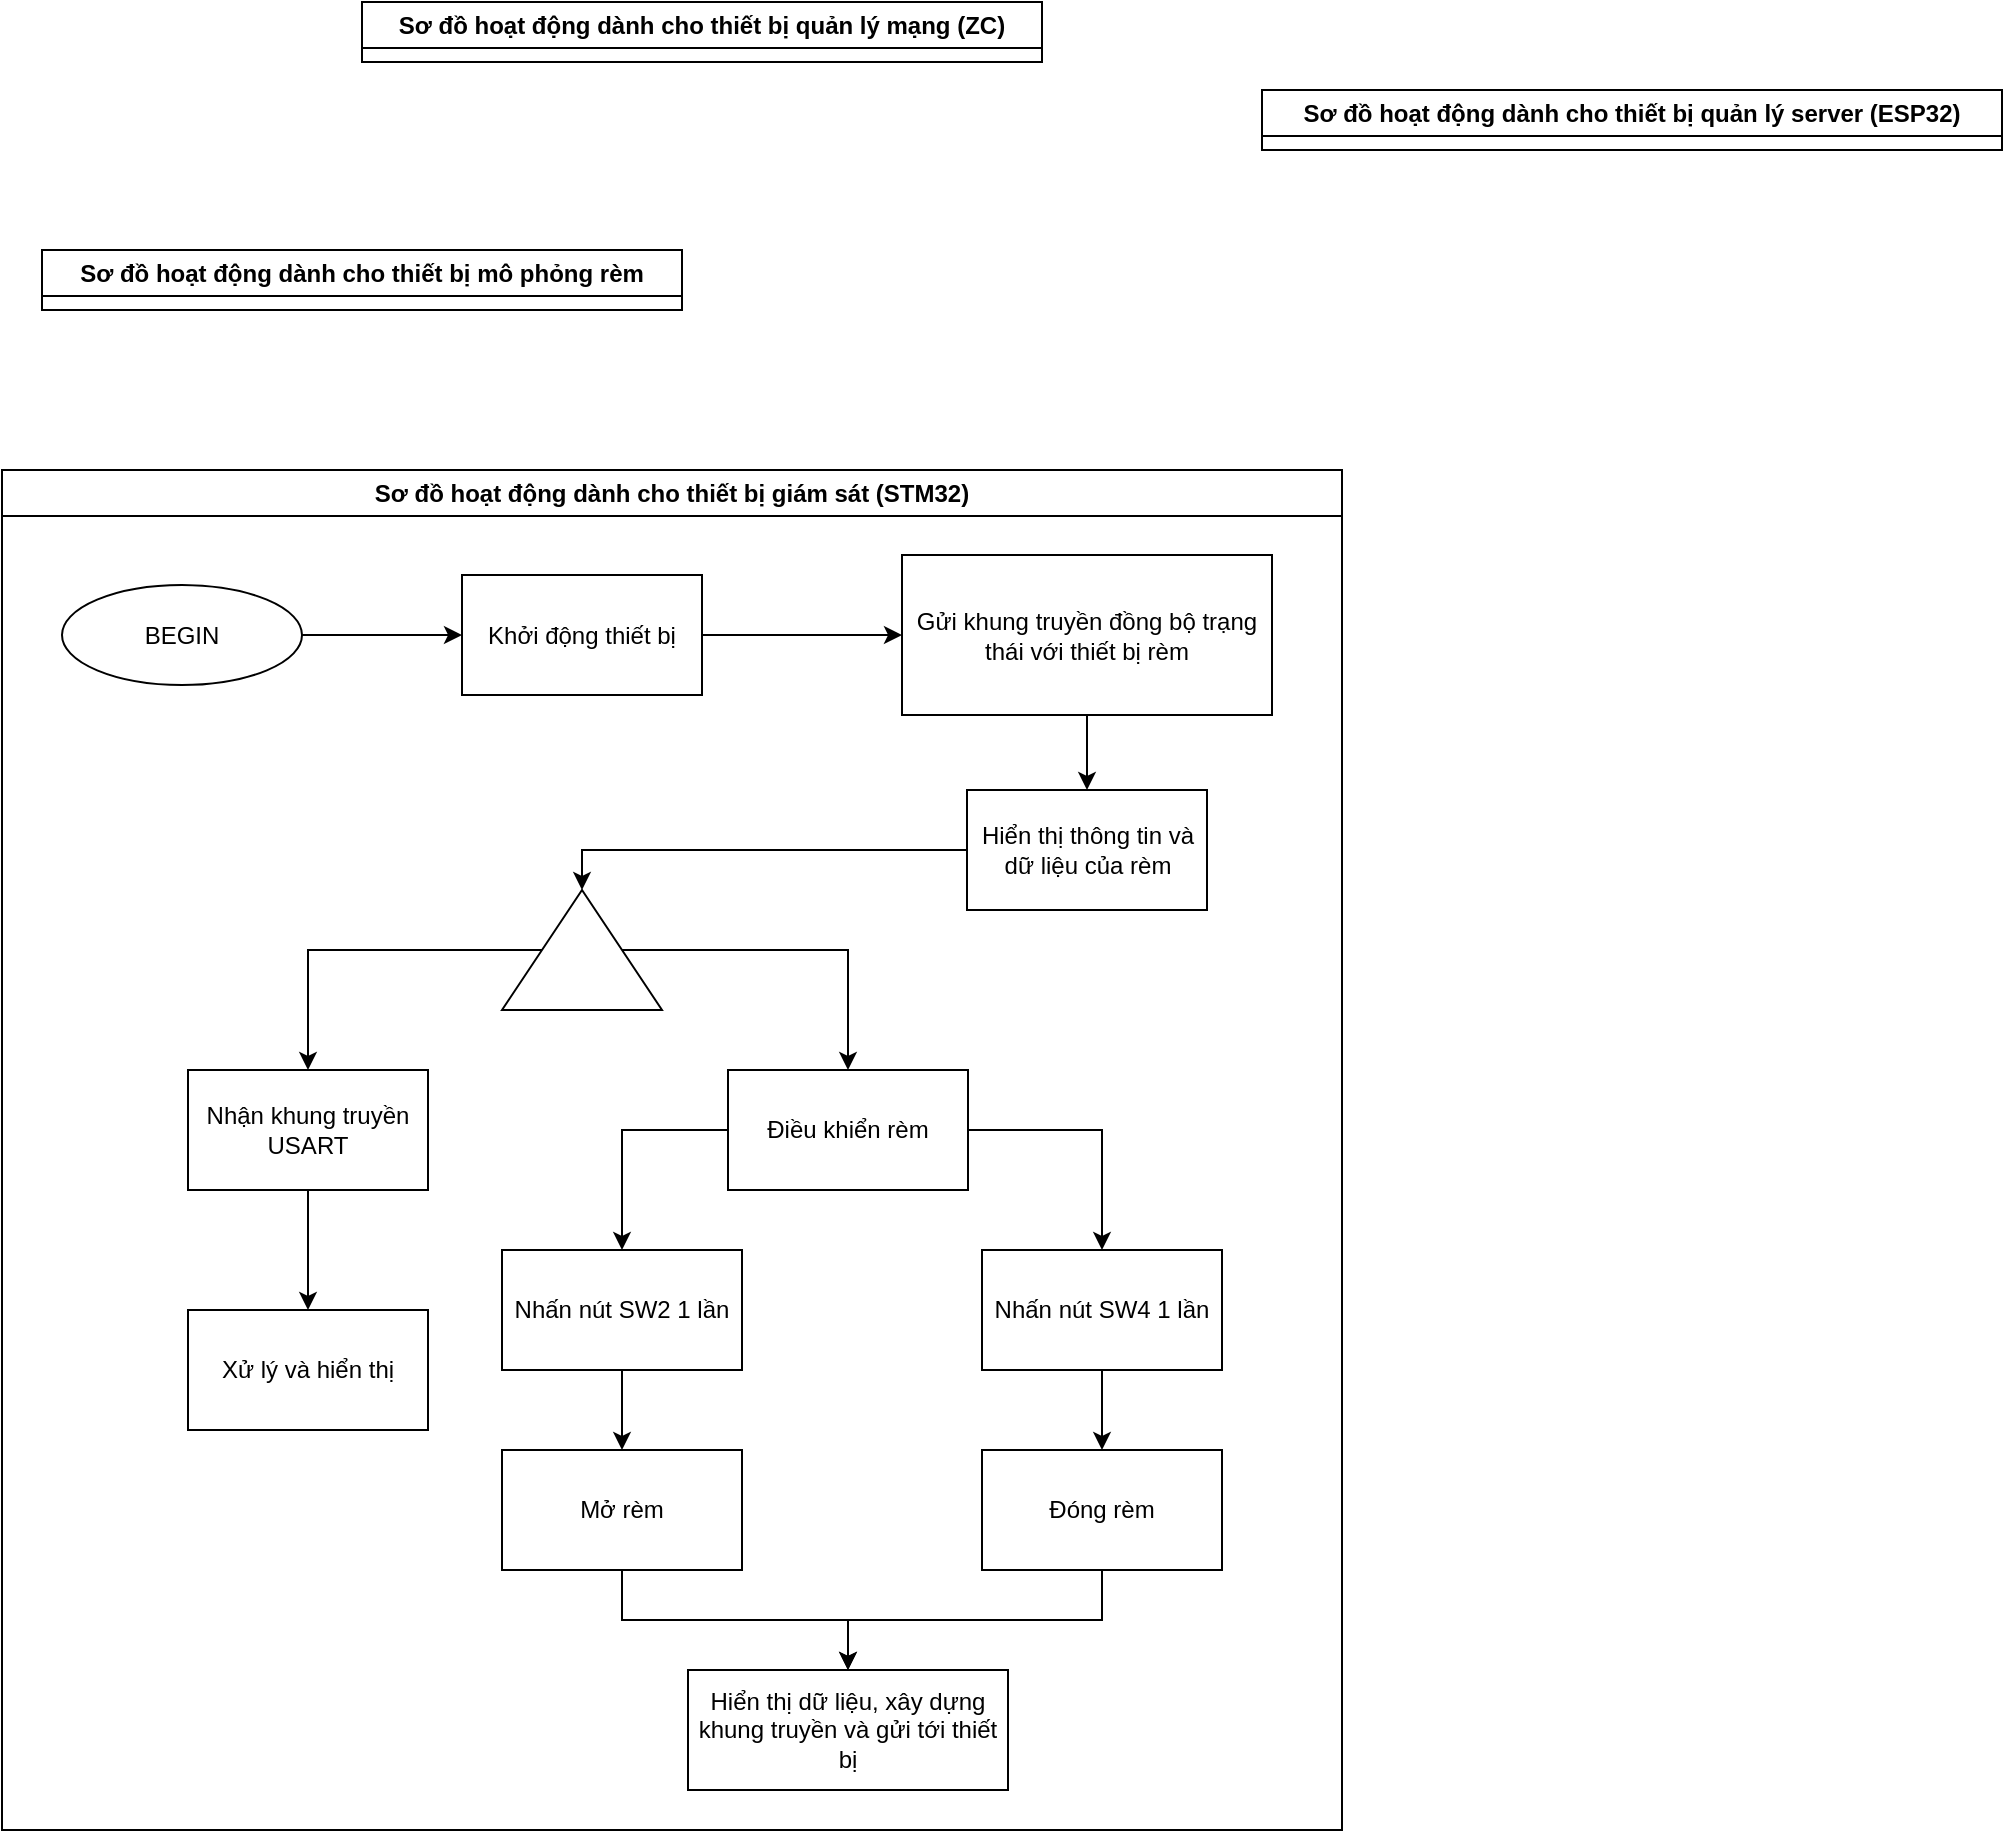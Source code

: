 <mxfile version="22.1.21" type="device">
  <diagram id="C5RBs43oDa-KdzZeNtuy" name="Page-1">
    <mxGraphModel dx="1877" dy="1798" grid="1" gridSize="10" guides="1" tooltips="1" connect="1" arrows="1" fold="1" page="1" pageScale="1" pageWidth="827" pageHeight="1169" math="0" shadow="0">
      <root>
        <mxCell id="WIyWlLk6GJQsqaUBKTNV-0" />
        <mxCell id="WIyWlLk6GJQsqaUBKTNV-1" parent="WIyWlLk6GJQsqaUBKTNV-0" />
        <mxCell id="BOIoq3lPkr0RRanD9S65-2" value="Sơ đồ hoạt động dành cho thiết bị mô phỏng rèm" style="swimlane;whiteSpace=wrap;html=1;" parent="WIyWlLk6GJQsqaUBKTNV-1" vertex="1" collapsed="1">
          <mxGeometry x="-740" y="-460" width="320" height="30" as="geometry">
            <mxRectangle x="-550" y="-220" width="720" height="550" as="alternateBounds" />
          </mxGeometry>
        </mxCell>
        <mxCell id="BOIoq3lPkr0RRanD9S65-19" style="edgeStyle=orthogonalEdgeStyle;rounded=0;orthogonalLoop=1;jettySize=auto;html=1;exitX=0.5;exitY=1;exitDx=0;exitDy=0;entryX=0.5;entryY=0;entryDx=0;entryDy=0;" parent="BOIoq3lPkr0RRanD9S65-2" source="BOIoq3lPkr0RRanD9S65-0" target="BOIoq3lPkr0RRanD9S65-17" edge="1">
          <mxGeometry relative="1" as="geometry" />
        </mxCell>
        <mxCell id="BOIoq3lPkr0RRanD9S65-0" value="BEGIN" style="ellipse;whiteSpace=wrap;html=1;" parent="BOIoq3lPkr0RRanD9S65-2" vertex="1">
          <mxGeometry x="270" y="50" width="117" height="55" as="geometry" />
        </mxCell>
        <mxCell id="BOIoq3lPkr0RRanD9S65-7" style="edgeStyle=orthogonalEdgeStyle;rounded=0;orthogonalLoop=1;jettySize=auto;html=1;exitX=0;exitY=0.5;exitDx=0;exitDy=0;entryX=1;entryY=0.5;entryDx=0;entryDy=0;" parent="BOIoq3lPkr0RRanD9S65-2" source="BOIoq3lPkr0RRanD9S65-3" target="BOIoq3lPkr0RRanD9S65-5" edge="1">
          <mxGeometry relative="1" as="geometry" />
        </mxCell>
        <mxCell id="BOIoq3lPkr0RRanD9S65-8" style="edgeStyle=orthogonalEdgeStyle;rounded=0;orthogonalLoop=1;jettySize=auto;html=1;exitX=1;exitY=0.5;exitDx=0;exitDy=0;entryX=0;entryY=0.5;entryDx=0;entryDy=0;" parent="BOIoq3lPkr0RRanD9S65-2" source="BOIoq3lPkr0RRanD9S65-3" target="BOIoq3lPkr0RRanD9S65-6" edge="1">
          <mxGeometry relative="1" as="geometry" />
        </mxCell>
        <mxCell id="BOIoq3lPkr0RRanD9S65-13" style="edgeStyle=orthogonalEdgeStyle;rounded=0;orthogonalLoop=1;jettySize=auto;html=1;exitX=0.5;exitY=1;exitDx=0;exitDy=0;entryX=0.5;entryY=0;entryDx=0;entryDy=0;" parent="BOIoq3lPkr0RRanD9S65-2" source="BOIoq3lPkr0RRanD9S65-3" target="BOIoq3lPkr0RRanD9S65-9" edge="1">
          <mxGeometry relative="1" as="geometry" />
        </mxCell>
        <mxCell id="BOIoq3lPkr0RRanD9S65-14" style="edgeStyle=orthogonalEdgeStyle;rounded=0;orthogonalLoop=1;jettySize=auto;html=1;exitX=0.5;exitY=1;exitDx=0;exitDy=0;entryX=0.5;entryY=0;entryDx=0;entryDy=0;" parent="BOIoq3lPkr0RRanD9S65-2" source="BOIoq3lPkr0RRanD9S65-3" target="BOIoq3lPkr0RRanD9S65-10" edge="1">
          <mxGeometry relative="1" as="geometry" />
        </mxCell>
        <mxCell id="BOIoq3lPkr0RRanD9S65-15" style="edgeStyle=orthogonalEdgeStyle;rounded=0;orthogonalLoop=1;jettySize=auto;html=1;exitX=0.5;exitY=1;exitDx=0;exitDy=0;entryX=0.5;entryY=0;entryDx=0;entryDy=0;" parent="BOIoq3lPkr0RRanD9S65-2" source="BOIoq3lPkr0RRanD9S65-3" target="BOIoq3lPkr0RRanD9S65-11" edge="1">
          <mxGeometry relative="1" as="geometry" />
        </mxCell>
        <mxCell id="BOIoq3lPkr0RRanD9S65-16" style="edgeStyle=orthogonalEdgeStyle;rounded=0;orthogonalLoop=1;jettySize=auto;html=1;exitX=0.5;exitY=1;exitDx=0;exitDy=0;entryX=0.5;entryY=0;entryDx=0;entryDy=0;" parent="BOIoq3lPkr0RRanD9S65-2" source="BOIoq3lPkr0RRanD9S65-3" target="BOIoq3lPkr0RRanD9S65-12" edge="1">
          <mxGeometry relative="1" as="geometry" />
        </mxCell>
        <mxCell id="BOIoq3lPkr0RRanD9S65-3" value="Kiểm tra trạng thái mạng và báo hiệu led" style="rounded=0;whiteSpace=wrap;html=1;" parent="BOIoq3lPkr0RRanD9S65-2" vertex="1">
          <mxGeometry x="267" y="235" width="120" height="60" as="geometry" />
        </mxCell>
        <mxCell id="BOIoq3lPkr0RRanD9S65-5" value="Nháy led đỏ 3 lần nếu chưa có mạng" style="rounded=0;whiteSpace=wrap;html=1;" parent="BOIoq3lPkr0RRanD9S65-2" vertex="1">
          <mxGeometry x="84" y="235" width="120" height="60" as="geometry" />
        </mxCell>
        <mxCell id="BOIoq3lPkr0RRanD9S65-6" value="Nháy led xanh lá 3 lần nếu đã có mạng" style="rounded=0;whiteSpace=wrap;html=1;" parent="BOIoq3lPkr0RRanD9S65-2" vertex="1">
          <mxGeometry x="444" y="235" width="120" height="60" as="geometry" />
        </mxCell>
        <mxCell id="BOIoq3lPkr0RRanD9S65-63" style="edgeStyle=orthogonalEdgeStyle;rounded=0;orthogonalLoop=1;jettySize=auto;html=1;exitX=0.5;exitY=1;exitDx=0;exitDy=0;entryX=0.5;entryY=0;entryDx=0;entryDy=0;" parent="BOIoq3lPkr0RRanD9S65-2" source="BOIoq3lPkr0RRanD9S65-9" target="BOIoq3lPkr0RRanD9S65-51" edge="1">
          <mxGeometry relative="1" as="geometry" />
        </mxCell>
        <mxCell id="BOIoq3lPkr0RRanD9S65-9" value="Tìm mạng" style="rounded=0;whiteSpace=wrap;html=1;" parent="BOIoq3lPkr0RRanD9S65-2" vertex="1">
          <mxGeometry x="20" y="375" width="120" height="60" as="geometry" />
        </mxCell>
        <mxCell id="BOIoq3lPkr0RRanD9S65-50" style="edgeStyle=orthogonalEdgeStyle;rounded=0;orthogonalLoop=1;jettySize=auto;html=1;exitX=0.5;exitY=1;exitDx=0;exitDy=0;entryX=0.5;entryY=0;entryDx=0;entryDy=0;" parent="BOIoq3lPkr0RRanD9S65-2" source="BOIoq3lPkr0RRanD9S65-10" target="BOIoq3lPkr0RRanD9S65-39" edge="1">
          <mxGeometry relative="1" as="geometry" />
        </mxCell>
        <mxCell id="BOIoq3lPkr0RRanD9S65-10" value="Rời mạng và reset thiết bị" style="rounded=0;whiteSpace=wrap;html=1;" parent="BOIoq3lPkr0RRanD9S65-2" vertex="1">
          <mxGeometry x="190" y="375" width="120" height="60" as="geometry" />
        </mxCell>
        <mxCell id="BOIoq3lPkr0RRanD9S65-11" value="Thực thi khi nhận lệnh từ ZC" style="rounded=0;whiteSpace=wrap;html=1;" parent="BOIoq3lPkr0RRanD9S65-2" vertex="1">
          <mxGeometry x="370" y="375" width="120" height="60" as="geometry" />
        </mxCell>
        <mxCell id="BOIoq3lPkr0RRanD9S65-21" style="edgeStyle=orthogonalEdgeStyle;rounded=0;orthogonalLoop=1;jettySize=auto;html=1;exitX=0.5;exitY=1;exitDx=0;exitDy=0;entryX=0.5;entryY=0;entryDx=0;entryDy=0;" parent="BOIoq3lPkr0RRanD9S65-2" source="BOIoq3lPkr0RRanD9S65-12" target="BOIoq3lPkr0RRanD9S65-20" edge="1">
          <mxGeometry relative="1" as="geometry" />
        </mxCell>
        <mxCell id="BOIoq3lPkr0RRanD9S65-12" value="Gửi bản tin cho ZC" style="rounded=0;whiteSpace=wrap;html=1;" parent="BOIoq3lPkr0RRanD9S65-2" vertex="1">
          <mxGeometry x="564" y="375" width="120" height="60" as="geometry" />
        </mxCell>
        <mxCell id="BOIoq3lPkr0RRanD9S65-18" style="edgeStyle=orthogonalEdgeStyle;rounded=0;orthogonalLoop=1;jettySize=auto;html=1;exitX=0.5;exitY=1;exitDx=0;exitDy=0;entryX=0.5;entryY=0;entryDx=0;entryDy=0;" parent="BOIoq3lPkr0RRanD9S65-2" source="BOIoq3lPkr0RRanD9S65-17" target="BOIoq3lPkr0RRanD9S65-3" edge="1">
          <mxGeometry relative="1" as="geometry" />
        </mxCell>
        <mxCell id="BOIoq3lPkr0RRanD9S65-17" value="Khởi động và load trạng thái mạng" style="rounded=0;whiteSpace=wrap;html=1;" parent="BOIoq3lPkr0RRanD9S65-2" vertex="1">
          <mxGeometry x="267" y="145" width="120" height="60" as="geometry" />
        </mxCell>
        <mxCell id="BOIoq3lPkr0RRanD9S65-20" value="Gửi bản tin cho ZC" style="swimlane;whiteSpace=wrap;html=1;" parent="BOIoq3lPkr0RRanD9S65-2" vertex="1" collapsed="1">
          <mxGeometry x="549" y="495" width="150" height="30" as="geometry">
            <mxRectangle x="549" y="495" width="531" height="380" as="alternateBounds" />
          </mxGeometry>
        </mxCell>
        <mxCell id="BOIoq3lPkr0RRanD9S65-25" style="edgeStyle=orthogonalEdgeStyle;rounded=0;orthogonalLoop=1;jettySize=auto;html=1;exitX=0.5;exitY=1;exitDx=0;exitDy=0;entryX=1;entryY=0.5;entryDx=0;entryDy=0;" parent="BOIoq3lPkr0RRanD9S65-20" source="BOIoq3lPkr0RRanD9S65-22" target="BOIoq3lPkr0RRanD9S65-24" edge="1">
          <mxGeometry relative="1" as="geometry" />
        </mxCell>
        <mxCell id="BOIoq3lPkr0RRanD9S65-22" value="BEGIN" style="ellipse;whiteSpace=wrap;html=1;" parent="BOIoq3lPkr0RRanD9S65-20" vertex="1">
          <mxGeometry x="190" y="30" width="100" height="60" as="geometry" />
        </mxCell>
        <mxCell id="BOIoq3lPkr0RRanD9S65-27" style="edgeStyle=orthogonalEdgeStyle;rounded=0;orthogonalLoop=1;jettySize=auto;html=1;exitX=0.5;exitY=0;exitDx=0;exitDy=0;entryX=0.5;entryY=0;entryDx=0;entryDy=0;" parent="BOIoq3lPkr0RRanD9S65-20" source="BOIoq3lPkr0RRanD9S65-24" target="BOIoq3lPkr0RRanD9S65-26" edge="1">
          <mxGeometry relative="1" as="geometry" />
        </mxCell>
        <mxCell id="BOIoq3lPkr0RRanD9S65-31" style="edgeStyle=orthogonalEdgeStyle;rounded=0;orthogonalLoop=1;jettySize=auto;html=1;exitX=0.5;exitY=1;exitDx=0;exitDy=0;entryX=0.5;entryY=0;entryDx=0;entryDy=0;" parent="BOIoq3lPkr0RRanD9S65-20" source="BOIoq3lPkr0RRanD9S65-24" target="BOIoq3lPkr0RRanD9S65-30" edge="1">
          <mxGeometry relative="1" as="geometry" />
        </mxCell>
        <mxCell id="BOIoq3lPkr0RRanD9S65-38" style="edgeStyle=orthogonalEdgeStyle;rounded=0;orthogonalLoop=1;jettySize=auto;html=1;exitX=0;exitY=0.5;exitDx=0;exitDy=0;entryX=0.5;entryY=0;entryDx=0;entryDy=0;" parent="BOIoq3lPkr0RRanD9S65-20" source="BOIoq3lPkr0RRanD9S65-24" target="BOIoq3lPkr0RRanD9S65-28" edge="1">
          <mxGeometry relative="1" as="geometry" />
        </mxCell>
        <mxCell id="BOIoq3lPkr0RRanD9S65-24" value="" style="triangle;whiteSpace=wrap;html=1;direction=west;rotation=90;" parent="BOIoq3lPkr0RRanD9S65-20" vertex="1">
          <mxGeometry x="210" y="100" width="60" height="80" as="geometry" />
        </mxCell>
        <mxCell id="BOIoq3lPkr0RRanD9S65-33" style="edgeStyle=orthogonalEdgeStyle;rounded=0;orthogonalLoop=1;jettySize=auto;html=1;exitX=0.5;exitY=1;exitDx=0;exitDy=0;entryX=0.5;entryY=0;entryDx=0;entryDy=0;" parent="BOIoq3lPkr0RRanD9S65-20" source="BOIoq3lPkr0RRanD9S65-26" target="BOIoq3lPkr0RRanD9S65-32" edge="1">
          <mxGeometry relative="1" as="geometry" />
        </mxCell>
        <mxCell id="BOIoq3lPkr0RRanD9S65-26" value="Mở rèm&lt;br&gt;Nhấn B1 1 lần" style="rounded=0;whiteSpace=wrap;html=1;" parent="BOIoq3lPkr0RRanD9S65-20" vertex="1">
          <mxGeometry x="11" y="210" width="110" height="60" as="geometry" />
        </mxCell>
        <mxCell id="BOIoq3lPkr0RRanD9S65-37" style="edgeStyle=orthogonalEdgeStyle;rounded=0;orthogonalLoop=1;jettySize=auto;html=1;exitX=0.5;exitY=1;exitDx=0;exitDy=0;entryX=0.5;entryY=0;entryDx=0;entryDy=0;" parent="BOIoq3lPkr0RRanD9S65-20" source="BOIoq3lPkr0RRanD9S65-28" target="BOIoq3lPkr0RRanD9S65-34" edge="1">
          <mxGeometry relative="1" as="geometry" />
        </mxCell>
        <mxCell id="BOIoq3lPkr0RRanD9S65-28" value="Đóng rèm&lt;br&gt;Nhấn B2 1 lần" style="rounded=0;whiteSpace=wrap;html=1;" parent="BOIoq3lPkr0RRanD9S65-20" vertex="1">
          <mxGeometry x="180" y="210" width="120" height="60" as="geometry" />
        </mxCell>
        <mxCell id="BOIoq3lPkr0RRanD9S65-36" style="edgeStyle=orthogonalEdgeStyle;rounded=0;orthogonalLoop=1;jettySize=auto;html=1;exitX=0.5;exitY=1;exitDx=0;exitDy=0;entryX=0.5;entryY=0;entryDx=0;entryDy=0;" parent="BOIoq3lPkr0RRanD9S65-20" source="BOIoq3lPkr0RRanD9S65-30" target="BOIoq3lPkr0RRanD9S65-35" edge="1">
          <mxGeometry relative="1" as="geometry" />
        </mxCell>
        <mxCell id="BOIoq3lPkr0RRanD9S65-30" value="Điều chỉnh mức đóng /&amp;nbsp; mở rèm&lt;br&gt;Nhấn giữ B1 / B2" style="rounded=0;whiteSpace=wrap;html=1;" parent="BOIoq3lPkr0RRanD9S65-20" vertex="1">
          <mxGeometry x="356" y="210" width="174" height="60" as="geometry" />
        </mxCell>
        <mxCell id="BOIoq3lPkr0RRanD9S65-32" value="Gửi phản hồi level control 100 cho HC" style="rounded=0;whiteSpace=wrap;html=1;" parent="BOIoq3lPkr0RRanD9S65-20" vertex="1">
          <mxGeometry x="6" y="310" width="120" height="60" as="geometry" />
        </mxCell>
        <mxCell id="BOIoq3lPkr0RRanD9S65-34" value="Gửi phản hồi level control 0 cho HC" style="rounded=0;whiteSpace=wrap;html=1;" parent="BOIoq3lPkr0RRanD9S65-20" vertex="1">
          <mxGeometry x="180" y="310" width="120" height="60" as="geometry" />
        </mxCell>
        <mxCell id="BOIoq3lPkr0RRanD9S65-35" value="Gửi phản hồi level control theo mức đóng / mở cho HC" style="rounded=0;whiteSpace=wrap;html=1;" parent="BOIoq3lPkr0RRanD9S65-20" vertex="1">
          <mxGeometry x="383" y="310" width="120" height="60" as="geometry" />
        </mxCell>
        <mxCell id="BOIoq3lPkr0RRanD9S65-39" value="Rời mạng và reset thiết bị" style="swimlane;whiteSpace=wrap;html=1;" parent="BOIoq3lPkr0RRanD9S65-2" vertex="1" collapsed="1">
          <mxGeometry x="155" y="495" width="190" height="30" as="geometry">
            <mxRectangle x="155" y="495" width="380" height="380" as="alternateBounds" />
          </mxGeometry>
        </mxCell>
        <mxCell id="BOIoq3lPkr0RRanD9S65-43" style="edgeStyle=orthogonalEdgeStyle;rounded=0;orthogonalLoop=1;jettySize=auto;html=1;exitX=0.5;exitY=1;exitDx=0;exitDy=0;entryX=1;entryY=0.5;entryDx=0;entryDy=0;" parent="BOIoq3lPkr0RRanD9S65-39" source="BOIoq3lPkr0RRanD9S65-40" target="BOIoq3lPkr0RRanD9S65-42" edge="1">
          <mxGeometry relative="1" as="geometry" />
        </mxCell>
        <mxCell id="BOIoq3lPkr0RRanD9S65-40" value="BEGIN" style="ellipse;whiteSpace=wrap;html=1;" parent="BOIoq3lPkr0RRanD9S65-39" vertex="1">
          <mxGeometry x="120" y="30" width="90" height="60" as="geometry" />
        </mxCell>
        <mxCell id="BOIoq3lPkr0RRanD9S65-48" style="edgeStyle=orthogonalEdgeStyle;rounded=0;orthogonalLoop=1;jettySize=auto;html=1;exitX=0.5;exitY=1;exitDx=0;exitDy=0;entryX=0;entryY=0.5;entryDx=0;entryDy=0;" parent="BOIoq3lPkr0RRanD9S65-39" source="BOIoq3lPkr0RRanD9S65-41" target="BOIoq3lPkr0RRanD9S65-47" edge="1">
          <mxGeometry relative="1" as="geometry" />
        </mxCell>
        <mxCell id="BOIoq3lPkr0RRanD9S65-41" value="Nhấn B2 3 lần" style="rounded=0;whiteSpace=wrap;html=1;" parent="BOIoq3lPkr0RRanD9S65-39" vertex="1">
          <mxGeometry x="17" y="220" width="120" height="60" as="geometry" />
        </mxCell>
        <mxCell id="BOIoq3lPkr0RRanD9S65-44" style="edgeStyle=orthogonalEdgeStyle;rounded=0;orthogonalLoop=1;jettySize=auto;html=1;exitX=0.5;exitY=0;exitDx=0;exitDy=0;entryX=0.5;entryY=0;entryDx=0;entryDy=0;" parent="BOIoq3lPkr0RRanD9S65-39" source="BOIoq3lPkr0RRanD9S65-42" target="BOIoq3lPkr0RRanD9S65-41" edge="1">
          <mxGeometry relative="1" as="geometry">
            <Array as="points">
              <mxPoint x="77" y="145" />
            </Array>
          </mxGeometry>
        </mxCell>
        <mxCell id="BOIoq3lPkr0RRanD9S65-46" style="edgeStyle=orthogonalEdgeStyle;rounded=0;orthogonalLoop=1;jettySize=auto;html=1;exitX=0.5;exitY=1;exitDx=0;exitDy=0;entryX=0.5;entryY=0;entryDx=0;entryDy=0;" parent="BOIoq3lPkr0RRanD9S65-39" source="BOIoq3lPkr0RRanD9S65-42" target="BOIoq3lPkr0RRanD9S65-45" edge="1">
          <mxGeometry relative="1" as="geometry" />
        </mxCell>
        <mxCell id="BOIoq3lPkr0RRanD9S65-42" value="" style="triangle;whiteSpace=wrap;html=1;direction=north;" parent="BOIoq3lPkr0RRanD9S65-39" vertex="1">
          <mxGeometry x="125" y="115" width="80" height="60" as="geometry" />
        </mxCell>
        <mxCell id="BOIoq3lPkr0RRanD9S65-49" style="edgeStyle=orthogonalEdgeStyle;rounded=0;orthogonalLoop=1;jettySize=auto;html=1;exitX=0.5;exitY=1;exitDx=0;exitDy=0;entryX=1;entryY=0.5;entryDx=0;entryDy=0;" parent="BOIoq3lPkr0RRanD9S65-39" source="BOIoq3lPkr0RRanD9S65-45" target="BOIoq3lPkr0RRanD9S65-47" edge="1">
          <mxGeometry relative="1" as="geometry" />
        </mxCell>
        <mxCell id="BOIoq3lPkr0RRanD9S65-45" value="Nhận ZDO Leave" style="rounded=0;whiteSpace=wrap;html=1;" parent="BOIoq3lPkr0RRanD9S65-39" vertex="1">
          <mxGeometry x="220" y="220" width="120" height="60" as="geometry" />
        </mxCell>
        <mxCell id="BOIoq3lPkr0RRanD9S65-47" value="Gửi phản hồi ZDO Leave tới HC&lt;br&gt;Rời mạng&lt;br&gt;Reboot" style="rounded=0;whiteSpace=wrap;html=1;" parent="BOIoq3lPkr0RRanD9S65-39" vertex="1">
          <mxGeometry x="100" y="310" width="160" height="60" as="geometry" />
        </mxCell>
        <mxCell id="BOIoq3lPkr0RRanD9S65-51" value="Tìm mạng" style="swimlane;whiteSpace=wrap;html=1;" parent="BOIoq3lPkr0RRanD9S65-2" vertex="1" collapsed="1">
          <mxGeometry x="30" y="495" width="100" height="30" as="geometry">
            <mxRectangle x="30" y="495" width="250" height="425" as="alternateBounds" />
          </mxGeometry>
        </mxCell>
        <mxCell id="BOIoq3lPkr0RRanD9S65-56" style="edgeStyle=orthogonalEdgeStyle;rounded=0;orthogonalLoop=1;jettySize=auto;html=1;exitX=0.5;exitY=1;exitDx=0;exitDy=0;entryX=0.5;entryY=0;entryDx=0;entryDy=0;" parent="BOIoq3lPkr0RRanD9S65-51" source="BOIoq3lPkr0RRanD9S65-53" target="BOIoq3lPkr0RRanD9S65-54" edge="1">
          <mxGeometry relative="1" as="geometry" />
        </mxCell>
        <mxCell id="BOIoq3lPkr0RRanD9S65-53" value="BEGIN" style="ellipse;whiteSpace=wrap;html=1;" parent="BOIoq3lPkr0RRanD9S65-51" vertex="1">
          <mxGeometry x="69" y="30" width="100" height="60" as="geometry" />
        </mxCell>
        <mxCell id="BOIoq3lPkr0RRanD9S65-57" style="edgeStyle=orthogonalEdgeStyle;rounded=0;orthogonalLoop=1;jettySize=auto;html=1;exitX=0.5;exitY=1;exitDx=0;exitDy=0;entryX=0.5;entryY=0;entryDx=0;entryDy=0;" parent="BOIoq3lPkr0RRanD9S65-51" source="BOIoq3lPkr0RRanD9S65-54" target="BOIoq3lPkr0RRanD9S65-55" edge="1">
          <mxGeometry relative="1" as="geometry" />
        </mxCell>
        <mxCell id="BOIoq3lPkr0RRanD9S65-54" value="Nhấn B1 3 lần" style="rounded=0;whiteSpace=wrap;html=1;" parent="BOIoq3lPkr0RRanD9S65-51" vertex="1">
          <mxGeometry x="59" y="115" width="120" height="60" as="geometry" />
        </mxCell>
        <mxCell id="BOIoq3lPkr0RRanD9S65-59" style="edgeStyle=orthogonalEdgeStyle;rounded=0;orthogonalLoop=1;jettySize=auto;html=1;exitX=0.5;exitY=1;exitDx=0;exitDy=0;entryX=0.5;entryY=0;entryDx=0;entryDy=0;" parent="BOIoq3lPkr0RRanD9S65-51" source="BOIoq3lPkr0RRanD9S65-55" target="BOIoq3lPkr0RRanD9S65-58" edge="1">
          <mxGeometry relative="1" as="geometry" />
        </mxCell>
        <mxCell id="BOIoq3lPkr0RRanD9S65-55" value="Nháy led báo hiệu" style="rounded=0;whiteSpace=wrap;html=1;" parent="BOIoq3lPkr0RRanD9S65-51" vertex="1">
          <mxGeometry x="59" y="205" width="120" height="60" as="geometry" />
        </mxCell>
        <mxCell id="BOIoq3lPkr0RRanD9S65-58" value="Gửi MODEL ID cho HC nếu thành công" style="rounded=0;whiteSpace=wrap;html=1;" parent="BOIoq3lPkr0RRanD9S65-51" vertex="1">
          <mxGeometry x="59" y="295" width="120" height="60" as="geometry" />
        </mxCell>
        <mxCell id="1qRdOEk1cVL7ySCQpokt-40" value="Sơ đồ hoạt động dành cho thiết bị quản lý mạng (ZC)" style="swimlane;whiteSpace=wrap;html=1;" parent="WIyWlLk6GJQsqaUBKTNV-1" vertex="1" collapsed="1">
          <mxGeometry x="-580" y="-584" width="340" height="30" as="geometry">
            <mxRectangle x="-580" y="-584" width="760" height="1010" as="alternateBounds" />
          </mxGeometry>
        </mxCell>
        <mxCell id="1qRdOEk1cVL7ySCQpokt-48" style="edgeStyle=orthogonalEdgeStyle;rounded=0;orthogonalLoop=1;jettySize=auto;html=1;exitX=0.5;exitY=1;exitDx=0;exitDy=0;entryX=0.5;entryY=0;entryDx=0;entryDy=0;" parent="1qRdOEk1cVL7ySCQpokt-40" source="1qRdOEk1cVL7ySCQpokt-41" target="1qRdOEk1cVL7ySCQpokt-42" edge="1">
          <mxGeometry relative="1" as="geometry" />
        </mxCell>
        <mxCell id="1qRdOEk1cVL7ySCQpokt-41" value="BEGIN" style="ellipse;whiteSpace=wrap;html=1;" parent="1qRdOEk1cVL7ySCQpokt-40" vertex="1">
          <mxGeometry x="255" y="40" width="120" height="80" as="geometry" />
        </mxCell>
        <mxCell id="1qRdOEk1cVL7ySCQpokt-49" style="edgeStyle=orthogonalEdgeStyle;rounded=0;orthogonalLoop=1;jettySize=auto;html=1;exitX=0.5;exitY=1;exitDx=0;exitDy=0;entryX=0.5;entryY=0;entryDx=0;entryDy=0;" parent="1qRdOEk1cVL7ySCQpokt-40" source="1qRdOEk1cVL7ySCQpokt-42" target="1qRdOEk1cVL7ySCQpokt-43" edge="1">
          <mxGeometry relative="1" as="geometry" />
        </mxCell>
        <mxCell id="1qRdOEk1cVL7ySCQpokt-42" value="Khởi động thiết bị và mạng" style="rounded=0;whiteSpace=wrap;html=1;" parent="1qRdOEk1cVL7ySCQpokt-40" vertex="1">
          <mxGeometry x="255" y="170" width="120" height="60" as="geometry" />
        </mxCell>
        <mxCell id="1qRdOEk1cVL7ySCQpokt-45" style="edgeStyle=orthogonalEdgeStyle;rounded=0;orthogonalLoop=1;jettySize=auto;html=1;exitX=0;exitY=0.5;exitDx=0;exitDy=0;entryX=1;entryY=0.5;entryDx=0;entryDy=0;" parent="1qRdOEk1cVL7ySCQpokt-40" source="1qRdOEk1cVL7ySCQpokt-43" target="1qRdOEk1cVL7ySCQpokt-44" edge="1">
          <mxGeometry relative="1" as="geometry" />
        </mxCell>
        <mxCell id="1qRdOEk1cVL7ySCQpokt-47" style="edgeStyle=orthogonalEdgeStyle;rounded=0;orthogonalLoop=1;jettySize=auto;html=1;exitX=1;exitY=0.5;exitDx=0;exitDy=0;entryX=0;entryY=0.5;entryDx=0;entryDy=0;" parent="1qRdOEk1cVL7ySCQpokt-40" source="1qRdOEk1cVL7ySCQpokt-43" target="1qRdOEk1cVL7ySCQpokt-46" edge="1">
          <mxGeometry relative="1" as="geometry" />
        </mxCell>
        <mxCell id="1qRdOEk1cVL7ySCQpokt-51" style="edgeStyle=orthogonalEdgeStyle;rounded=0;orthogonalLoop=1;jettySize=auto;html=1;exitX=0.5;exitY=1;exitDx=0;exitDy=0;entryX=1;entryY=0.5;entryDx=0;entryDy=0;" parent="1qRdOEk1cVL7ySCQpokt-40" source="1qRdOEk1cVL7ySCQpokt-43" target="1qRdOEk1cVL7ySCQpokt-50" edge="1">
          <mxGeometry relative="1" as="geometry" />
        </mxCell>
        <mxCell id="1qRdOEk1cVL7ySCQpokt-43" value="Load trạng thái mạng" style="rounded=0;whiteSpace=wrap;html=1;" parent="1qRdOEk1cVL7ySCQpokt-40" vertex="1">
          <mxGeometry x="255" y="280" width="120" height="60" as="geometry" />
        </mxCell>
        <mxCell id="1qRdOEk1cVL7ySCQpokt-44" value="Nháy led đỏ 3 lần nếu chưa tạo mạng" style="rounded=0;whiteSpace=wrap;html=1;" parent="1qRdOEk1cVL7ySCQpokt-40" vertex="1">
          <mxGeometry x="57" y="280" width="120" height="60" as="geometry" />
        </mxCell>
        <mxCell id="1qRdOEk1cVL7ySCQpokt-46" value="Nháy led xanh lá 3 lần nếu đã tạo mạng" style="rounded=0;whiteSpace=wrap;html=1;" parent="1qRdOEk1cVL7ySCQpokt-40" vertex="1">
          <mxGeometry x="460" y="280" width="120" height="60" as="geometry" />
        </mxCell>
        <mxCell id="1qRdOEk1cVL7ySCQpokt-53" style="edgeStyle=orthogonalEdgeStyle;rounded=0;orthogonalLoop=1;jettySize=auto;html=1;exitX=0.5;exitY=0;exitDx=0;exitDy=0;entryX=0.5;entryY=0;entryDx=0;entryDy=0;" parent="1qRdOEk1cVL7ySCQpokt-40" source="1qRdOEk1cVL7ySCQpokt-50" target="1qRdOEk1cVL7ySCQpokt-52" edge="1">
          <mxGeometry relative="1" as="geometry" />
        </mxCell>
        <mxCell id="1qRdOEk1cVL7ySCQpokt-57" style="edgeStyle=orthogonalEdgeStyle;rounded=0;orthogonalLoop=1;jettySize=auto;html=1;exitX=0.5;exitY=1;exitDx=0;exitDy=0;entryX=0.5;entryY=0;entryDx=0;entryDy=0;" parent="1qRdOEk1cVL7ySCQpokt-40" source="1qRdOEk1cVL7ySCQpokt-50" target="1qRdOEk1cVL7ySCQpokt-56" edge="1">
          <mxGeometry relative="1" as="geometry" />
        </mxCell>
        <mxCell id="1qRdOEk1cVL7ySCQpokt-90" style="edgeStyle=orthogonalEdgeStyle;rounded=0;orthogonalLoop=1;jettySize=auto;html=1;exitX=0.5;exitY=1;exitDx=0;exitDy=0;entryX=0.5;entryY=0;entryDx=0;entryDy=0;" parent="1qRdOEk1cVL7ySCQpokt-40" source="1qRdOEk1cVL7ySCQpokt-50" target="1qRdOEk1cVL7ySCQpokt-55" edge="1">
          <mxGeometry relative="1" as="geometry" />
        </mxCell>
        <mxCell id="1qRdOEk1cVL7ySCQpokt-91" style="edgeStyle=orthogonalEdgeStyle;rounded=0;orthogonalLoop=1;jettySize=auto;html=1;exitX=0.5;exitY=0;exitDx=0;exitDy=0;entryX=0.5;entryY=0;entryDx=0;entryDy=0;" parent="1qRdOEk1cVL7ySCQpokt-40" source="1qRdOEk1cVL7ySCQpokt-50" target="1qRdOEk1cVL7ySCQpokt-54" edge="1">
          <mxGeometry relative="1" as="geometry">
            <Array as="points">
              <mxPoint x="247" y="410" />
            </Array>
          </mxGeometry>
        </mxCell>
        <mxCell id="1qRdOEk1cVL7ySCQpokt-50" value="" style="triangle;whiteSpace=wrap;html=1;direction=north;" parent="1qRdOEk1cVL7ySCQpokt-40" vertex="1">
          <mxGeometry x="275" y="380" width="80" height="60" as="geometry" />
        </mxCell>
        <mxCell id="1qRdOEk1cVL7ySCQpokt-75" style="edgeStyle=orthogonalEdgeStyle;rounded=0;orthogonalLoop=1;jettySize=auto;html=1;exitX=0.5;exitY=1;exitDx=0;exitDy=0;entryX=0.5;entryY=0;entryDx=0;entryDy=0;" parent="1qRdOEk1cVL7ySCQpokt-40" source="1qRdOEk1cVL7ySCQpokt-52" target="1qRdOEk1cVL7ySCQpokt-58" edge="1">
          <mxGeometry relative="1" as="geometry" />
        </mxCell>
        <mxCell id="1qRdOEk1cVL7ySCQpokt-52" value="Mở mạng&amp;nbsp;" style="rounded=0;whiteSpace=wrap;html=1;" parent="1qRdOEk1cVL7ySCQpokt-40" vertex="1">
          <mxGeometry x="30" y="460" width="120" height="60" as="geometry" />
        </mxCell>
        <mxCell id="1qRdOEk1cVL7ySCQpokt-89" style="edgeStyle=orthogonalEdgeStyle;rounded=0;orthogonalLoop=1;jettySize=auto;html=1;exitX=0.5;exitY=1;exitDx=0;exitDy=0;entryX=0.5;entryY=0;entryDx=0;entryDy=0;" parent="1qRdOEk1cVL7ySCQpokt-40" source="1qRdOEk1cVL7ySCQpokt-54" target="1qRdOEk1cVL7ySCQpokt-76" edge="1">
          <mxGeometry relative="1" as="geometry" />
        </mxCell>
        <mxCell id="1qRdOEk1cVL7ySCQpokt-54" value="Đóng mạng" style="rounded=0;whiteSpace=wrap;html=1;" parent="1qRdOEk1cVL7ySCQpokt-40" vertex="1">
          <mxGeometry x="187" y="475" width="120" height="60" as="geometry" />
        </mxCell>
        <mxCell id="1qRdOEk1cVL7ySCQpokt-55" value="Tạo mạng&lt;br&gt;(Thông qua menu)" style="rounded=0;whiteSpace=wrap;html=1;" parent="1qRdOEk1cVL7ySCQpokt-40" vertex="1">
          <mxGeometry x="390" y="460" width="120" height="60" as="geometry" />
        </mxCell>
        <mxCell id="1qRdOEk1cVL7ySCQpokt-56" value="Cho thiết bị trong mạng rời mạng&lt;br&gt;(Thông qua menu)" style="rounded=0;whiteSpace=wrap;html=1;" parent="1qRdOEk1cVL7ySCQpokt-40" vertex="1">
          <mxGeometry x="570" y="460" width="120" height="60" as="geometry" />
        </mxCell>
        <mxCell id="1qRdOEk1cVL7ySCQpokt-58" value="Mở mạng" style="swimlane;whiteSpace=wrap;html=1;" parent="1qRdOEk1cVL7ySCQpokt-40" vertex="1" collapsed="1">
          <mxGeometry x="45" y="560" width="90" height="30" as="geometry">
            <mxRectangle x="45" y="560" width="370" height="450" as="alternateBounds" />
          </mxGeometry>
        </mxCell>
        <mxCell id="1qRdOEk1cVL7ySCQpokt-62" style="edgeStyle=orthogonalEdgeStyle;rounded=0;orthogonalLoop=1;jettySize=auto;html=1;exitX=0.5;exitY=1;exitDx=0;exitDy=0;entryX=1;entryY=0.5;entryDx=0;entryDy=0;" parent="1qRdOEk1cVL7ySCQpokt-58" source="1qRdOEk1cVL7ySCQpokt-59" target="1qRdOEk1cVL7ySCQpokt-61" edge="1">
          <mxGeometry relative="1" as="geometry" />
        </mxCell>
        <mxCell id="1qRdOEk1cVL7ySCQpokt-59" value="BEGIN" style="ellipse;whiteSpace=wrap;html=1;" parent="1qRdOEk1cVL7ySCQpokt-58" vertex="1">
          <mxGeometry x="105" y="40" width="110" height="50" as="geometry" />
        </mxCell>
        <mxCell id="1qRdOEk1cVL7ySCQpokt-67" style="edgeStyle=orthogonalEdgeStyle;rounded=0;orthogonalLoop=1;jettySize=auto;html=1;exitX=0.5;exitY=0;exitDx=0;exitDy=0;entryX=0.5;entryY=0;entryDx=0;entryDy=0;" parent="1qRdOEk1cVL7ySCQpokt-58" source="1qRdOEk1cVL7ySCQpokt-61" target="1qRdOEk1cVL7ySCQpokt-63" edge="1">
          <mxGeometry relative="1" as="geometry">
            <Array as="points">
              <mxPoint x="65" y="150" />
            </Array>
          </mxGeometry>
        </mxCell>
        <mxCell id="1qRdOEk1cVL7ySCQpokt-69" style="edgeStyle=orthogonalEdgeStyle;rounded=0;orthogonalLoop=1;jettySize=auto;html=1;exitX=0.5;exitY=1;exitDx=0;exitDy=0;entryX=0.5;entryY=0;entryDx=0;entryDy=0;" parent="1qRdOEk1cVL7ySCQpokt-58" source="1qRdOEk1cVL7ySCQpokt-61" target="1qRdOEk1cVL7ySCQpokt-68" edge="1">
          <mxGeometry relative="1" as="geometry" />
        </mxCell>
        <mxCell id="1qRdOEk1cVL7ySCQpokt-61" value="" style="triangle;whiteSpace=wrap;html=1;direction=north;" parent="1qRdOEk1cVL7ySCQpokt-58" vertex="1">
          <mxGeometry x="120" y="120" width="80" height="60" as="geometry" />
        </mxCell>
        <mxCell id="1qRdOEk1cVL7ySCQpokt-71" style="edgeStyle=orthogonalEdgeStyle;rounded=0;orthogonalLoop=1;jettySize=auto;html=1;exitX=0.5;exitY=1;exitDx=0;exitDy=0;entryX=0;entryY=0.5;entryDx=0;entryDy=0;" parent="1qRdOEk1cVL7ySCQpokt-58" source="1qRdOEk1cVL7ySCQpokt-63" target="1qRdOEk1cVL7ySCQpokt-70" edge="1">
          <mxGeometry relative="1" as="geometry" />
        </mxCell>
        <mxCell id="1qRdOEk1cVL7ySCQpokt-63" value="Nhấn nút B1 3 lần" style="rounded=0;whiteSpace=wrap;html=1;" parent="1qRdOEk1cVL7ySCQpokt-58" vertex="1">
          <mxGeometry x="10" y="210" width="110" height="60" as="geometry" />
        </mxCell>
        <mxCell id="1qRdOEk1cVL7ySCQpokt-72" style="edgeStyle=orthogonalEdgeStyle;rounded=0;orthogonalLoop=1;jettySize=auto;html=1;exitX=0.5;exitY=1;exitDx=0;exitDy=0;entryX=1;entryY=0.5;entryDx=0;entryDy=0;" parent="1qRdOEk1cVL7ySCQpokt-58" source="1qRdOEk1cVL7ySCQpokt-68" target="1qRdOEk1cVL7ySCQpokt-70" edge="1">
          <mxGeometry relative="1" as="geometry" />
        </mxCell>
        <mxCell id="1qRdOEk1cVL7ySCQpokt-68" value="Thông qua menu từ thiết bị giám sát" style="rounded=0;whiteSpace=wrap;html=1;" parent="1qRdOEk1cVL7ySCQpokt-58" vertex="1">
          <mxGeometry x="215" y="210" width="120" height="60" as="geometry" />
        </mxCell>
        <mxCell id="1qRdOEk1cVL7ySCQpokt-74" style="edgeStyle=orthogonalEdgeStyle;rounded=0;orthogonalLoop=1;jettySize=auto;html=1;exitX=0.5;exitY=1;exitDx=0;exitDy=0;entryX=0.5;entryY=0;entryDx=0;entryDy=0;" parent="1qRdOEk1cVL7ySCQpokt-58" source="1qRdOEk1cVL7ySCQpokt-70" target="1qRdOEk1cVL7ySCQpokt-73" edge="1">
          <mxGeometry relative="1" as="geometry" />
        </mxCell>
        <mxCell id="1qRdOEk1cVL7ySCQpokt-70" value="Mở mạng" style="rounded=0;whiteSpace=wrap;html=1;" parent="1qRdOEk1cVL7ySCQpokt-58" vertex="1">
          <mxGeometry x="105" y="290" width="120" height="60" as="geometry" />
        </mxCell>
        <mxCell id="1qRdOEk1cVL7ySCQpokt-73" value="END" style="ellipse;whiteSpace=wrap;html=1;" parent="1qRdOEk1cVL7ySCQpokt-58" vertex="1">
          <mxGeometry x="120" y="390" width="90" height="50" as="geometry" />
        </mxCell>
        <mxCell id="1qRdOEk1cVL7ySCQpokt-76" value="Đóng mạng" style="swimlane;whiteSpace=wrap;html=1;" parent="1qRdOEk1cVL7ySCQpokt-40" vertex="1" collapsed="1">
          <mxGeometry x="440" y="560" width="110" height="30" as="geometry">
            <mxRectangle x="440" y="560" width="430" height="420" as="alternateBounds" />
          </mxGeometry>
        </mxCell>
        <mxCell id="1qRdOEk1cVL7ySCQpokt-79" style="edgeStyle=orthogonalEdgeStyle;rounded=0;orthogonalLoop=1;jettySize=auto;html=1;exitX=0.5;exitY=1;exitDx=0;exitDy=0;entryX=1;entryY=0.5;entryDx=0;entryDy=0;" parent="1qRdOEk1cVL7ySCQpokt-76" source="1qRdOEk1cVL7ySCQpokt-77" target="1qRdOEk1cVL7ySCQpokt-78" edge="1">
          <mxGeometry relative="1" as="geometry" />
        </mxCell>
        <mxCell id="1qRdOEk1cVL7ySCQpokt-77" value="BEGIN" style="ellipse;whiteSpace=wrap;html=1;" parent="1qRdOEk1cVL7ySCQpokt-76" vertex="1">
          <mxGeometry x="160" y="40" width="110" height="50" as="geometry" />
        </mxCell>
        <mxCell id="1qRdOEk1cVL7ySCQpokt-82" style="edgeStyle=orthogonalEdgeStyle;rounded=0;orthogonalLoop=1;jettySize=auto;html=1;exitX=0.5;exitY=0;exitDx=0;exitDy=0;entryX=0.5;entryY=0;entryDx=0;entryDy=0;" parent="1qRdOEk1cVL7ySCQpokt-76" source="1qRdOEk1cVL7ySCQpokt-78" target="1qRdOEk1cVL7ySCQpokt-80" edge="1">
          <mxGeometry relative="1" as="geometry" />
        </mxCell>
        <mxCell id="1qRdOEk1cVL7ySCQpokt-83" style="edgeStyle=orthogonalEdgeStyle;rounded=0;orthogonalLoop=1;jettySize=auto;html=1;exitX=0.5;exitY=1;exitDx=0;exitDy=0;entryX=0.5;entryY=0;entryDx=0;entryDy=0;" parent="1qRdOEk1cVL7ySCQpokt-76" source="1qRdOEk1cVL7ySCQpokt-78" target="1qRdOEk1cVL7ySCQpokt-81" edge="1">
          <mxGeometry relative="1" as="geometry" />
        </mxCell>
        <mxCell id="1qRdOEk1cVL7ySCQpokt-78" value="" style="triangle;whiteSpace=wrap;html=1;direction=north;" parent="1qRdOEk1cVL7ySCQpokt-76" vertex="1">
          <mxGeometry x="175" y="110" width="80" height="60" as="geometry" />
        </mxCell>
        <mxCell id="1qRdOEk1cVL7ySCQpokt-85" style="edgeStyle=orthogonalEdgeStyle;rounded=0;orthogonalLoop=1;jettySize=auto;html=1;exitX=0.5;exitY=1;exitDx=0;exitDy=0;entryX=0;entryY=0.5;entryDx=0;entryDy=0;" parent="1qRdOEk1cVL7ySCQpokt-76" source="1qRdOEk1cVL7ySCQpokt-80" target="1qRdOEk1cVL7ySCQpokt-84" edge="1">
          <mxGeometry relative="1" as="geometry" />
        </mxCell>
        <mxCell id="1qRdOEk1cVL7ySCQpokt-80" value="Nhấn nút B2 3 lần" style="rounded=0;whiteSpace=wrap;html=1;" parent="1qRdOEk1cVL7ySCQpokt-76" vertex="1">
          <mxGeometry x="20" y="180" width="120" height="60" as="geometry" />
        </mxCell>
        <mxCell id="1qRdOEk1cVL7ySCQpokt-86" style="edgeStyle=orthogonalEdgeStyle;rounded=0;orthogonalLoop=1;jettySize=auto;html=1;exitX=0.5;exitY=1;exitDx=0;exitDy=0;entryX=1;entryY=0.5;entryDx=0;entryDy=0;" parent="1qRdOEk1cVL7ySCQpokt-76" source="1qRdOEk1cVL7ySCQpokt-81" target="1qRdOEk1cVL7ySCQpokt-84" edge="1">
          <mxGeometry relative="1" as="geometry" />
        </mxCell>
        <mxCell id="1qRdOEk1cVL7ySCQpokt-81" value="Thông qua menu từ thiết bị giám sát" style="rounded=0;whiteSpace=wrap;html=1;" parent="1qRdOEk1cVL7ySCQpokt-76" vertex="1">
          <mxGeometry x="275" y="190" width="120" height="60" as="geometry" />
        </mxCell>
        <mxCell id="1qRdOEk1cVL7ySCQpokt-88" style="edgeStyle=orthogonalEdgeStyle;rounded=0;orthogonalLoop=1;jettySize=auto;html=1;exitX=0.5;exitY=1;exitDx=0;exitDy=0;entryX=0.5;entryY=0;entryDx=0;entryDy=0;" parent="1qRdOEk1cVL7ySCQpokt-76" source="1qRdOEk1cVL7ySCQpokt-84" target="1qRdOEk1cVL7ySCQpokt-87" edge="1">
          <mxGeometry relative="1" as="geometry" />
        </mxCell>
        <mxCell id="1qRdOEk1cVL7ySCQpokt-84" value="Đóng mạng" style="rounded=0;whiteSpace=wrap;html=1;" parent="1qRdOEk1cVL7ySCQpokt-76" vertex="1">
          <mxGeometry x="155" y="260" width="120" height="60" as="geometry" />
        </mxCell>
        <mxCell id="1qRdOEk1cVL7ySCQpokt-87" value="END" style="ellipse;whiteSpace=wrap;html=1;" parent="1qRdOEk1cVL7ySCQpokt-76" vertex="1">
          <mxGeometry x="170" y="360" width="90" height="50" as="geometry" />
        </mxCell>
        <mxCell id="1qRdOEk1cVL7ySCQpokt-92" value="Sơ đồ hoạt động dành cho thiết bị giám sát (STM32)" style="swimlane;whiteSpace=wrap;html=1;" parent="WIyWlLk6GJQsqaUBKTNV-1" vertex="1">
          <mxGeometry x="-760" y="-350" width="670" height="680" as="geometry">
            <mxRectangle x="-760" y="-350" width="340" height="30" as="alternateBounds" />
          </mxGeometry>
        </mxCell>
        <mxCell id="mhrtiyoD5fyLrUnIivqw-25" style="edgeStyle=orthogonalEdgeStyle;rounded=0;orthogonalLoop=1;jettySize=auto;html=1;exitX=1;exitY=0.5;exitDx=0;exitDy=0;entryX=0;entryY=0.5;entryDx=0;entryDy=0;" parent="1qRdOEk1cVL7ySCQpokt-92" source="1qRdOEk1cVL7ySCQpokt-93" target="mhrtiyoD5fyLrUnIivqw-20" edge="1">
          <mxGeometry relative="1" as="geometry" />
        </mxCell>
        <mxCell id="1qRdOEk1cVL7ySCQpokt-93" value="BEGIN" style="ellipse;whiteSpace=wrap;html=1;" parent="1qRdOEk1cVL7ySCQpokt-92" vertex="1">
          <mxGeometry x="30" y="57.5" width="120" height="50" as="geometry" />
        </mxCell>
        <mxCell id="mhrtiyoD5fyLrUnIivqw-47" style="edgeStyle=orthogonalEdgeStyle;rounded=0;orthogonalLoop=1;jettySize=auto;html=1;exitX=1;exitY=0.5;exitDx=0;exitDy=0;entryX=0;entryY=0.5;entryDx=0;entryDy=0;" parent="1qRdOEk1cVL7ySCQpokt-92" source="mhrtiyoD5fyLrUnIivqw-20" target="mhrtiyoD5fyLrUnIivqw-21" edge="1">
          <mxGeometry relative="1" as="geometry" />
        </mxCell>
        <mxCell id="mhrtiyoD5fyLrUnIivqw-20" value="Khởi động thiết bị" style="rounded=0;whiteSpace=wrap;html=1;" parent="1qRdOEk1cVL7ySCQpokt-92" vertex="1">
          <mxGeometry x="230" y="52.5" width="120" height="60" as="geometry" />
        </mxCell>
        <mxCell id="mhrtiyoD5fyLrUnIivqw-24" style="edgeStyle=orthogonalEdgeStyle;rounded=0;orthogonalLoop=1;jettySize=auto;html=1;exitX=0.5;exitY=1;exitDx=0;exitDy=0;entryX=0.5;entryY=0;entryDx=0;entryDy=0;" parent="1qRdOEk1cVL7ySCQpokt-92" source="mhrtiyoD5fyLrUnIivqw-21" target="mhrtiyoD5fyLrUnIivqw-23" edge="1">
          <mxGeometry relative="1" as="geometry" />
        </mxCell>
        <mxCell id="mhrtiyoD5fyLrUnIivqw-21" value="Gửi khung truyền đồng bộ trạng thái với thiết bị rèm" style="rounded=0;whiteSpace=wrap;html=1;" parent="1qRdOEk1cVL7ySCQpokt-92" vertex="1">
          <mxGeometry x="450" y="42.5" width="185" height="80" as="geometry" />
        </mxCell>
        <mxCell id="mhrtiyoD5fyLrUnIivqw-30" style="edgeStyle=orthogonalEdgeStyle;rounded=0;orthogonalLoop=1;jettySize=auto;html=1;exitX=0;exitY=0.5;exitDx=0;exitDy=0;entryX=1;entryY=0.5;entryDx=0;entryDy=0;" parent="1qRdOEk1cVL7ySCQpokt-92" source="mhrtiyoD5fyLrUnIivqw-23" target="mhrtiyoD5fyLrUnIivqw-26" edge="1">
          <mxGeometry relative="1" as="geometry" />
        </mxCell>
        <mxCell id="mhrtiyoD5fyLrUnIivqw-23" value="Hiển thị thông tin và dữ liệu của rèm" style="rounded=0;whiteSpace=wrap;html=1;" parent="1qRdOEk1cVL7ySCQpokt-92" vertex="1">
          <mxGeometry x="482.5" y="160" width="120" height="60" as="geometry" />
        </mxCell>
        <mxCell id="mhrtiyoD5fyLrUnIivqw-29" style="edgeStyle=orthogonalEdgeStyle;rounded=0;orthogonalLoop=1;jettySize=auto;html=1;exitX=0.5;exitY=0;exitDx=0;exitDy=0;entryX=0.5;entryY=0;entryDx=0;entryDy=0;" parent="1qRdOEk1cVL7ySCQpokt-92" source="mhrtiyoD5fyLrUnIivqw-26" target="mhrtiyoD5fyLrUnIivqw-28" edge="1">
          <mxGeometry relative="1" as="geometry" />
        </mxCell>
        <mxCell id="mhrtiyoD5fyLrUnIivqw-34" style="edgeStyle=orthogonalEdgeStyle;rounded=0;orthogonalLoop=1;jettySize=auto;html=1;exitX=0.5;exitY=1;exitDx=0;exitDy=0;entryX=0.5;entryY=0;entryDx=0;entryDy=0;" parent="1qRdOEk1cVL7ySCQpokt-92" source="mhrtiyoD5fyLrUnIivqw-26" target="mhrtiyoD5fyLrUnIivqw-33" edge="1">
          <mxGeometry relative="1" as="geometry" />
        </mxCell>
        <mxCell id="mhrtiyoD5fyLrUnIivqw-26" value="" style="triangle;whiteSpace=wrap;html=1;direction=north;" parent="1qRdOEk1cVL7ySCQpokt-92" vertex="1">
          <mxGeometry x="250" y="210" width="80" height="60" as="geometry" />
        </mxCell>
        <mxCell id="mhrtiyoD5fyLrUnIivqw-32" style="edgeStyle=orthogonalEdgeStyle;rounded=0;orthogonalLoop=1;jettySize=auto;html=1;exitX=0.5;exitY=1;exitDx=0;exitDy=0;entryX=0.5;entryY=0;entryDx=0;entryDy=0;" parent="1qRdOEk1cVL7ySCQpokt-92" source="mhrtiyoD5fyLrUnIivqw-28" target="mhrtiyoD5fyLrUnIivqw-31" edge="1">
          <mxGeometry relative="1" as="geometry" />
        </mxCell>
        <mxCell id="mhrtiyoD5fyLrUnIivqw-28" value="Nhận khung truyền USART" style="rounded=0;whiteSpace=wrap;html=1;" parent="1qRdOEk1cVL7ySCQpokt-92" vertex="1">
          <mxGeometry x="93" y="300" width="120" height="60" as="geometry" />
        </mxCell>
        <mxCell id="mhrtiyoD5fyLrUnIivqw-31" value="Xử lý và hiển thị" style="rounded=0;whiteSpace=wrap;html=1;" parent="1qRdOEk1cVL7ySCQpokt-92" vertex="1">
          <mxGeometry x="93" y="420" width="120" height="60" as="geometry" />
        </mxCell>
        <mxCell id="mhrtiyoD5fyLrUnIivqw-36" style="edgeStyle=orthogonalEdgeStyle;rounded=0;orthogonalLoop=1;jettySize=auto;html=1;exitX=0;exitY=0.5;exitDx=0;exitDy=0;entryX=0.5;entryY=0;entryDx=0;entryDy=0;" parent="1qRdOEk1cVL7ySCQpokt-92" source="mhrtiyoD5fyLrUnIivqw-33" target="mhrtiyoD5fyLrUnIivqw-35" edge="1">
          <mxGeometry relative="1" as="geometry" />
        </mxCell>
        <mxCell id="mhrtiyoD5fyLrUnIivqw-38" style="edgeStyle=orthogonalEdgeStyle;rounded=0;orthogonalLoop=1;jettySize=auto;html=1;exitX=1;exitY=0.5;exitDx=0;exitDy=0;entryX=0.5;entryY=0;entryDx=0;entryDy=0;" parent="1qRdOEk1cVL7ySCQpokt-92" source="mhrtiyoD5fyLrUnIivqw-33" target="mhrtiyoD5fyLrUnIivqw-37" edge="1">
          <mxGeometry relative="1" as="geometry" />
        </mxCell>
        <mxCell id="mhrtiyoD5fyLrUnIivqw-33" value="Điều khiển rèm" style="rounded=0;whiteSpace=wrap;html=1;" parent="1qRdOEk1cVL7ySCQpokt-92" vertex="1">
          <mxGeometry x="363" y="300" width="120" height="60" as="geometry" />
        </mxCell>
        <mxCell id="mhrtiyoD5fyLrUnIivqw-42" style="edgeStyle=orthogonalEdgeStyle;rounded=0;orthogonalLoop=1;jettySize=auto;html=1;exitX=0.5;exitY=1;exitDx=0;exitDy=0;entryX=0.5;entryY=0;entryDx=0;entryDy=0;" parent="1qRdOEk1cVL7ySCQpokt-92" source="mhrtiyoD5fyLrUnIivqw-35" target="mhrtiyoD5fyLrUnIivqw-39" edge="1">
          <mxGeometry relative="1" as="geometry" />
        </mxCell>
        <mxCell id="mhrtiyoD5fyLrUnIivqw-35" value="Nhấn nút SW2 1 lần" style="rounded=0;whiteSpace=wrap;html=1;" parent="1qRdOEk1cVL7ySCQpokt-92" vertex="1">
          <mxGeometry x="250" y="390" width="120" height="60" as="geometry" />
        </mxCell>
        <mxCell id="mhrtiyoD5fyLrUnIivqw-46" style="edgeStyle=orthogonalEdgeStyle;rounded=0;orthogonalLoop=1;jettySize=auto;html=1;exitX=0.5;exitY=1;exitDx=0;exitDy=0;entryX=0.5;entryY=0;entryDx=0;entryDy=0;" parent="1qRdOEk1cVL7ySCQpokt-92" source="mhrtiyoD5fyLrUnIivqw-37" target="mhrtiyoD5fyLrUnIivqw-40" edge="1">
          <mxGeometry relative="1" as="geometry" />
        </mxCell>
        <mxCell id="mhrtiyoD5fyLrUnIivqw-37" value="Nhấn nút SW4 1 lần" style="rounded=0;whiteSpace=wrap;html=1;" parent="1qRdOEk1cVL7ySCQpokt-92" vertex="1">
          <mxGeometry x="490" y="390" width="120" height="60" as="geometry" />
        </mxCell>
        <mxCell id="mhrtiyoD5fyLrUnIivqw-43" style="edgeStyle=orthogonalEdgeStyle;rounded=0;orthogonalLoop=1;jettySize=auto;html=1;exitX=0.5;exitY=1;exitDx=0;exitDy=0;entryX=0.5;entryY=0;entryDx=0;entryDy=0;" parent="1qRdOEk1cVL7ySCQpokt-92" source="mhrtiyoD5fyLrUnIivqw-39" target="mhrtiyoD5fyLrUnIivqw-41" edge="1">
          <mxGeometry relative="1" as="geometry" />
        </mxCell>
        <mxCell id="mhrtiyoD5fyLrUnIivqw-39" value="Mở rèm" style="rounded=0;whiteSpace=wrap;html=1;" parent="1qRdOEk1cVL7ySCQpokt-92" vertex="1">
          <mxGeometry x="250" y="490" width="120" height="60" as="geometry" />
        </mxCell>
        <mxCell id="mhrtiyoD5fyLrUnIivqw-45" style="edgeStyle=orthogonalEdgeStyle;rounded=0;orthogonalLoop=1;jettySize=auto;html=1;exitX=0.5;exitY=1;exitDx=0;exitDy=0;entryX=0.5;entryY=0;entryDx=0;entryDy=0;" parent="1qRdOEk1cVL7ySCQpokt-92" source="mhrtiyoD5fyLrUnIivqw-40" target="mhrtiyoD5fyLrUnIivqw-41" edge="1">
          <mxGeometry relative="1" as="geometry" />
        </mxCell>
        <mxCell id="mhrtiyoD5fyLrUnIivqw-40" value="Đóng rèm" style="rounded=0;whiteSpace=wrap;html=1;" parent="1qRdOEk1cVL7ySCQpokt-92" vertex="1">
          <mxGeometry x="490" y="490" width="120" height="60" as="geometry" />
        </mxCell>
        <mxCell id="mhrtiyoD5fyLrUnIivqw-41" value="Hiển thị dữ liệu, xây dựng khung truyền và gửi tới thiết bị" style="rounded=0;whiteSpace=wrap;html=1;" parent="1qRdOEk1cVL7ySCQpokt-92" vertex="1">
          <mxGeometry x="343" y="600" width="160" height="60" as="geometry" />
        </mxCell>
        <mxCell id="mhrtiyoD5fyLrUnIivqw-0" value="Sơ đồ hoạt động dành cho thiết bị quản lý server (ESP32)" style="swimlane;whiteSpace=wrap;html=1;" parent="WIyWlLk6GJQsqaUBKTNV-1" vertex="1" collapsed="1">
          <mxGeometry x="-130" y="-540" width="370" height="30" as="geometry">
            <mxRectangle x="-130" y="-540" width="520" height="650" as="alternateBounds" />
          </mxGeometry>
        </mxCell>
        <mxCell id="mhrtiyoD5fyLrUnIivqw-14" style="edgeStyle=orthogonalEdgeStyle;rounded=0;orthogonalLoop=1;jettySize=auto;html=1;exitX=1;exitY=0.5;exitDx=0;exitDy=0;entryX=0;entryY=0.5;entryDx=0;entryDy=0;" parent="mhrtiyoD5fyLrUnIivqw-0" source="mhrtiyoD5fyLrUnIivqw-1" target="mhrtiyoD5fyLrUnIivqw-2" edge="1">
          <mxGeometry relative="1" as="geometry" />
        </mxCell>
        <mxCell id="mhrtiyoD5fyLrUnIivqw-1" value="BEGIN" style="ellipse;whiteSpace=wrap;html=1;" parent="mhrtiyoD5fyLrUnIivqw-0" vertex="1">
          <mxGeometry x="20" y="50" width="120" height="60" as="geometry" />
        </mxCell>
        <mxCell id="mhrtiyoD5fyLrUnIivqw-6" style="edgeStyle=orthogonalEdgeStyle;rounded=0;orthogonalLoop=1;jettySize=auto;html=1;exitX=0.5;exitY=1;exitDx=0;exitDy=0;entryX=0.5;entryY=0;entryDx=0;entryDy=0;" parent="mhrtiyoD5fyLrUnIivqw-0" source="mhrtiyoD5fyLrUnIivqw-2" target="mhrtiyoD5fyLrUnIivqw-5" edge="1">
          <mxGeometry relative="1" as="geometry" />
        </mxCell>
        <mxCell id="mhrtiyoD5fyLrUnIivqw-2" value="Khởi động thiết bị và tiến hành kết nối tới Blynk server" style="rounded=0;whiteSpace=wrap;html=1;" parent="mhrtiyoD5fyLrUnIivqw-0" vertex="1">
          <mxGeometry x="200" y="50" width="120" height="60" as="geometry" />
        </mxCell>
        <mxCell id="mhrtiyoD5fyLrUnIivqw-11" style="edgeStyle=orthogonalEdgeStyle;rounded=0;orthogonalLoop=1;jettySize=auto;html=1;exitX=0.5;exitY=0;exitDx=0;exitDy=0;entryX=0.5;entryY=0;entryDx=0;entryDy=0;" parent="mhrtiyoD5fyLrUnIivqw-0" source="mhrtiyoD5fyLrUnIivqw-4" target="mhrtiyoD5fyLrUnIivqw-8" edge="1">
          <mxGeometry relative="1" as="geometry" />
        </mxCell>
        <mxCell id="mhrtiyoD5fyLrUnIivqw-13" style="edgeStyle=orthogonalEdgeStyle;rounded=0;orthogonalLoop=1;jettySize=auto;html=1;exitX=0.5;exitY=1;exitDx=0;exitDy=0;entryX=0.5;entryY=0;entryDx=0;entryDy=0;" parent="mhrtiyoD5fyLrUnIivqw-0" source="mhrtiyoD5fyLrUnIivqw-4" target="mhrtiyoD5fyLrUnIivqw-12" edge="1">
          <mxGeometry relative="1" as="geometry" />
        </mxCell>
        <mxCell id="mhrtiyoD5fyLrUnIivqw-4" value="" style="triangle;whiteSpace=wrap;html=1;direction=north;" parent="mhrtiyoD5fyLrUnIivqw-0" vertex="1">
          <mxGeometry x="220" y="340" width="80" height="60" as="geometry" />
        </mxCell>
        <mxCell id="mhrtiyoD5fyLrUnIivqw-16" style="edgeStyle=orthogonalEdgeStyle;rounded=0;orthogonalLoop=1;jettySize=auto;html=1;exitX=0.5;exitY=1;exitDx=0;exitDy=0;entryX=0.5;entryY=0;entryDx=0;entryDy=0;" parent="mhrtiyoD5fyLrUnIivqw-0" source="mhrtiyoD5fyLrUnIivqw-5" target="mhrtiyoD5fyLrUnIivqw-15" edge="1">
          <mxGeometry relative="1" as="geometry" />
        </mxCell>
        <mxCell id="mhrtiyoD5fyLrUnIivqw-5" value="Khởi tạo UART và gửi khung truyền đồng bộ trạng thái mạng tới coordinator" style="rounded=0;whiteSpace=wrap;html=1;" parent="mhrtiyoD5fyLrUnIivqw-0" vertex="1">
          <mxGeometry x="180" y="150" width="160" height="60" as="geometry" />
        </mxCell>
        <mxCell id="mhrtiyoD5fyLrUnIivqw-10" style="edgeStyle=orthogonalEdgeStyle;rounded=0;orthogonalLoop=1;jettySize=auto;html=1;exitX=0.5;exitY=1;exitDx=0;exitDy=0;entryX=0.5;entryY=0;entryDx=0;entryDy=0;" parent="mhrtiyoD5fyLrUnIivqw-0" source="mhrtiyoD5fyLrUnIivqw-8" target="mhrtiyoD5fyLrUnIivqw-9" edge="1">
          <mxGeometry relative="1" as="geometry" />
        </mxCell>
        <mxCell id="mhrtiyoD5fyLrUnIivqw-8" value="Nhận khung truyền UART" style="rounded=0;whiteSpace=wrap;html=1;" parent="mhrtiyoD5fyLrUnIivqw-0" vertex="1">
          <mxGeometry x="50" y="440" width="120" height="60" as="geometry" />
        </mxCell>
        <mxCell id="mhrtiyoD5fyLrUnIivqw-9" value="Xử lý khung truyền và thực thi, lưu trữ và gửi dữ liệu tương ứng tới server" style="rounded=0;whiteSpace=wrap;html=1;" parent="mhrtiyoD5fyLrUnIivqw-0" vertex="1">
          <mxGeometry x="50" y="570" width="120" height="60" as="geometry" />
        </mxCell>
        <mxCell id="mhrtiyoD5fyLrUnIivqw-19" style="edgeStyle=orthogonalEdgeStyle;rounded=0;orthogonalLoop=1;jettySize=auto;html=1;exitX=0.5;exitY=1;exitDx=0;exitDy=0;entryX=0.5;entryY=0;entryDx=0;entryDy=0;" parent="mhrtiyoD5fyLrUnIivqw-0" source="mhrtiyoD5fyLrUnIivqw-12" target="mhrtiyoD5fyLrUnIivqw-18" edge="1">
          <mxGeometry relative="1" as="geometry" />
        </mxCell>
        <mxCell id="mhrtiyoD5fyLrUnIivqw-12" value="Nhận dữ liệu thay đổi của Virtual Pin" style="rounded=0;whiteSpace=wrap;html=1;" parent="mhrtiyoD5fyLrUnIivqw-0" vertex="1">
          <mxGeometry x="340" y="440" width="120" height="60" as="geometry" />
        </mxCell>
        <mxCell id="mhrtiyoD5fyLrUnIivqw-17" style="edgeStyle=orthogonalEdgeStyle;rounded=0;orthogonalLoop=1;jettySize=auto;html=1;exitX=0.5;exitY=1;exitDx=0;exitDy=0;entryX=1;entryY=0.5;entryDx=0;entryDy=0;" parent="mhrtiyoD5fyLrUnIivqw-0" source="mhrtiyoD5fyLrUnIivqw-15" target="mhrtiyoD5fyLrUnIivqw-4" edge="1">
          <mxGeometry relative="1" as="geometry" />
        </mxCell>
        <mxCell id="mhrtiyoD5fyLrUnIivqw-15" value="Lưu trữ danh sách thiết bị vừa đồng bộ và cấp phát virtual pin cho từng thiết bị (dựa vào devide type)" style="rounded=0;whiteSpace=wrap;html=1;" parent="mhrtiyoD5fyLrUnIivqw-0" vertex="1">
          <mxGeometry x="160" y="250" width="200" height="60" as="geometry" />
        </mxCell>
        <mxCell id="mhrtiyoD5fyLrUnIivqw-18" value="Xây dựng khung truyền tùy thuộc vào giá trị và number id của virtual pin" style="rounded=0;whiteSpace=wrap;html=1;" parent="mhrtiyoD5fyLrUnIivqw-0" vertex="1">
          <mxGeometry x="340" y="560" width="120" height="60" as="geometry" />
        </mxCell>
      </root>
    </mxGraphModel>
  </diagram>
</mxfile>
